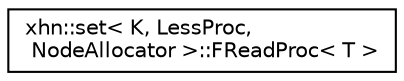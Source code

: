 digraph "Graphical Class Hierarchy"
{
  edge [fontname="Helvetica",fontsize="10",labelfontname="Helvetica",labelfontsize="10"];
  node [fontname="Helvetica",fontsize="10",shape=record];
  rankdir="LR";
  Node1 [label="xhn::set\< K, LessProc,\l NodeAllocator \>::FReadProc\< T \>",height=0.2,width=0.4,color="black", fillcolor="white", style="filled",URL="$structxhn_1_1set_1_1_f_read_proc.html"];
}
